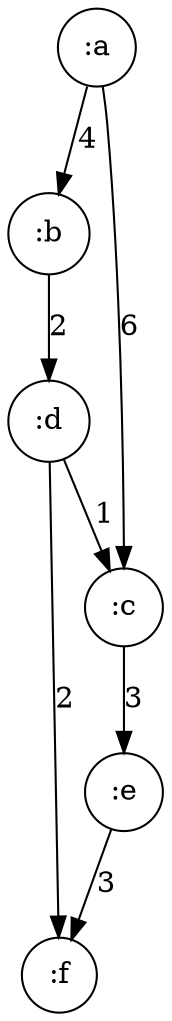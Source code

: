 digraph G {
node[shape=circle];
":a" -> ":b" [label=4];
":a" -> ":c" [label=6];
":b" -> ":d" [label=2];
":d" -> ":c" [label=1];
":d" -> ":f" [label=2];
":c" -> ":e" [label=3];
":e" -> ":f" [label=3];
}
